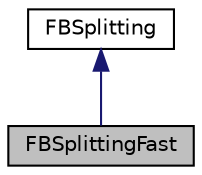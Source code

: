 digraph "FBSplittingFast"
{
 // INTERACTIVE_SVG=YES
  edge [fontname="Helvetica",fontsize="10",labelfontname="Helvetica",labelfontsize="10"];
  node [fontname="Helvetica",fontsize="10",shape=record];
  Node1 [label="FBSplittingFast",height=0.2,width=0.4,color="black", fillcolor="grey75", style="filled" fontcolor="black"];
  Node2 -> Node1 [dir="back",color="midnightblue",fontsize="10",style="solid",fontname="Helvetica"];
  Node2 [label="FBSplitting",height=0.2,width=0.4,color="black", fillcolor="white", style="filled",URL="$class_f_b_splitting.html",tooltip="Forward-backward splitting algorithm. "];
}
